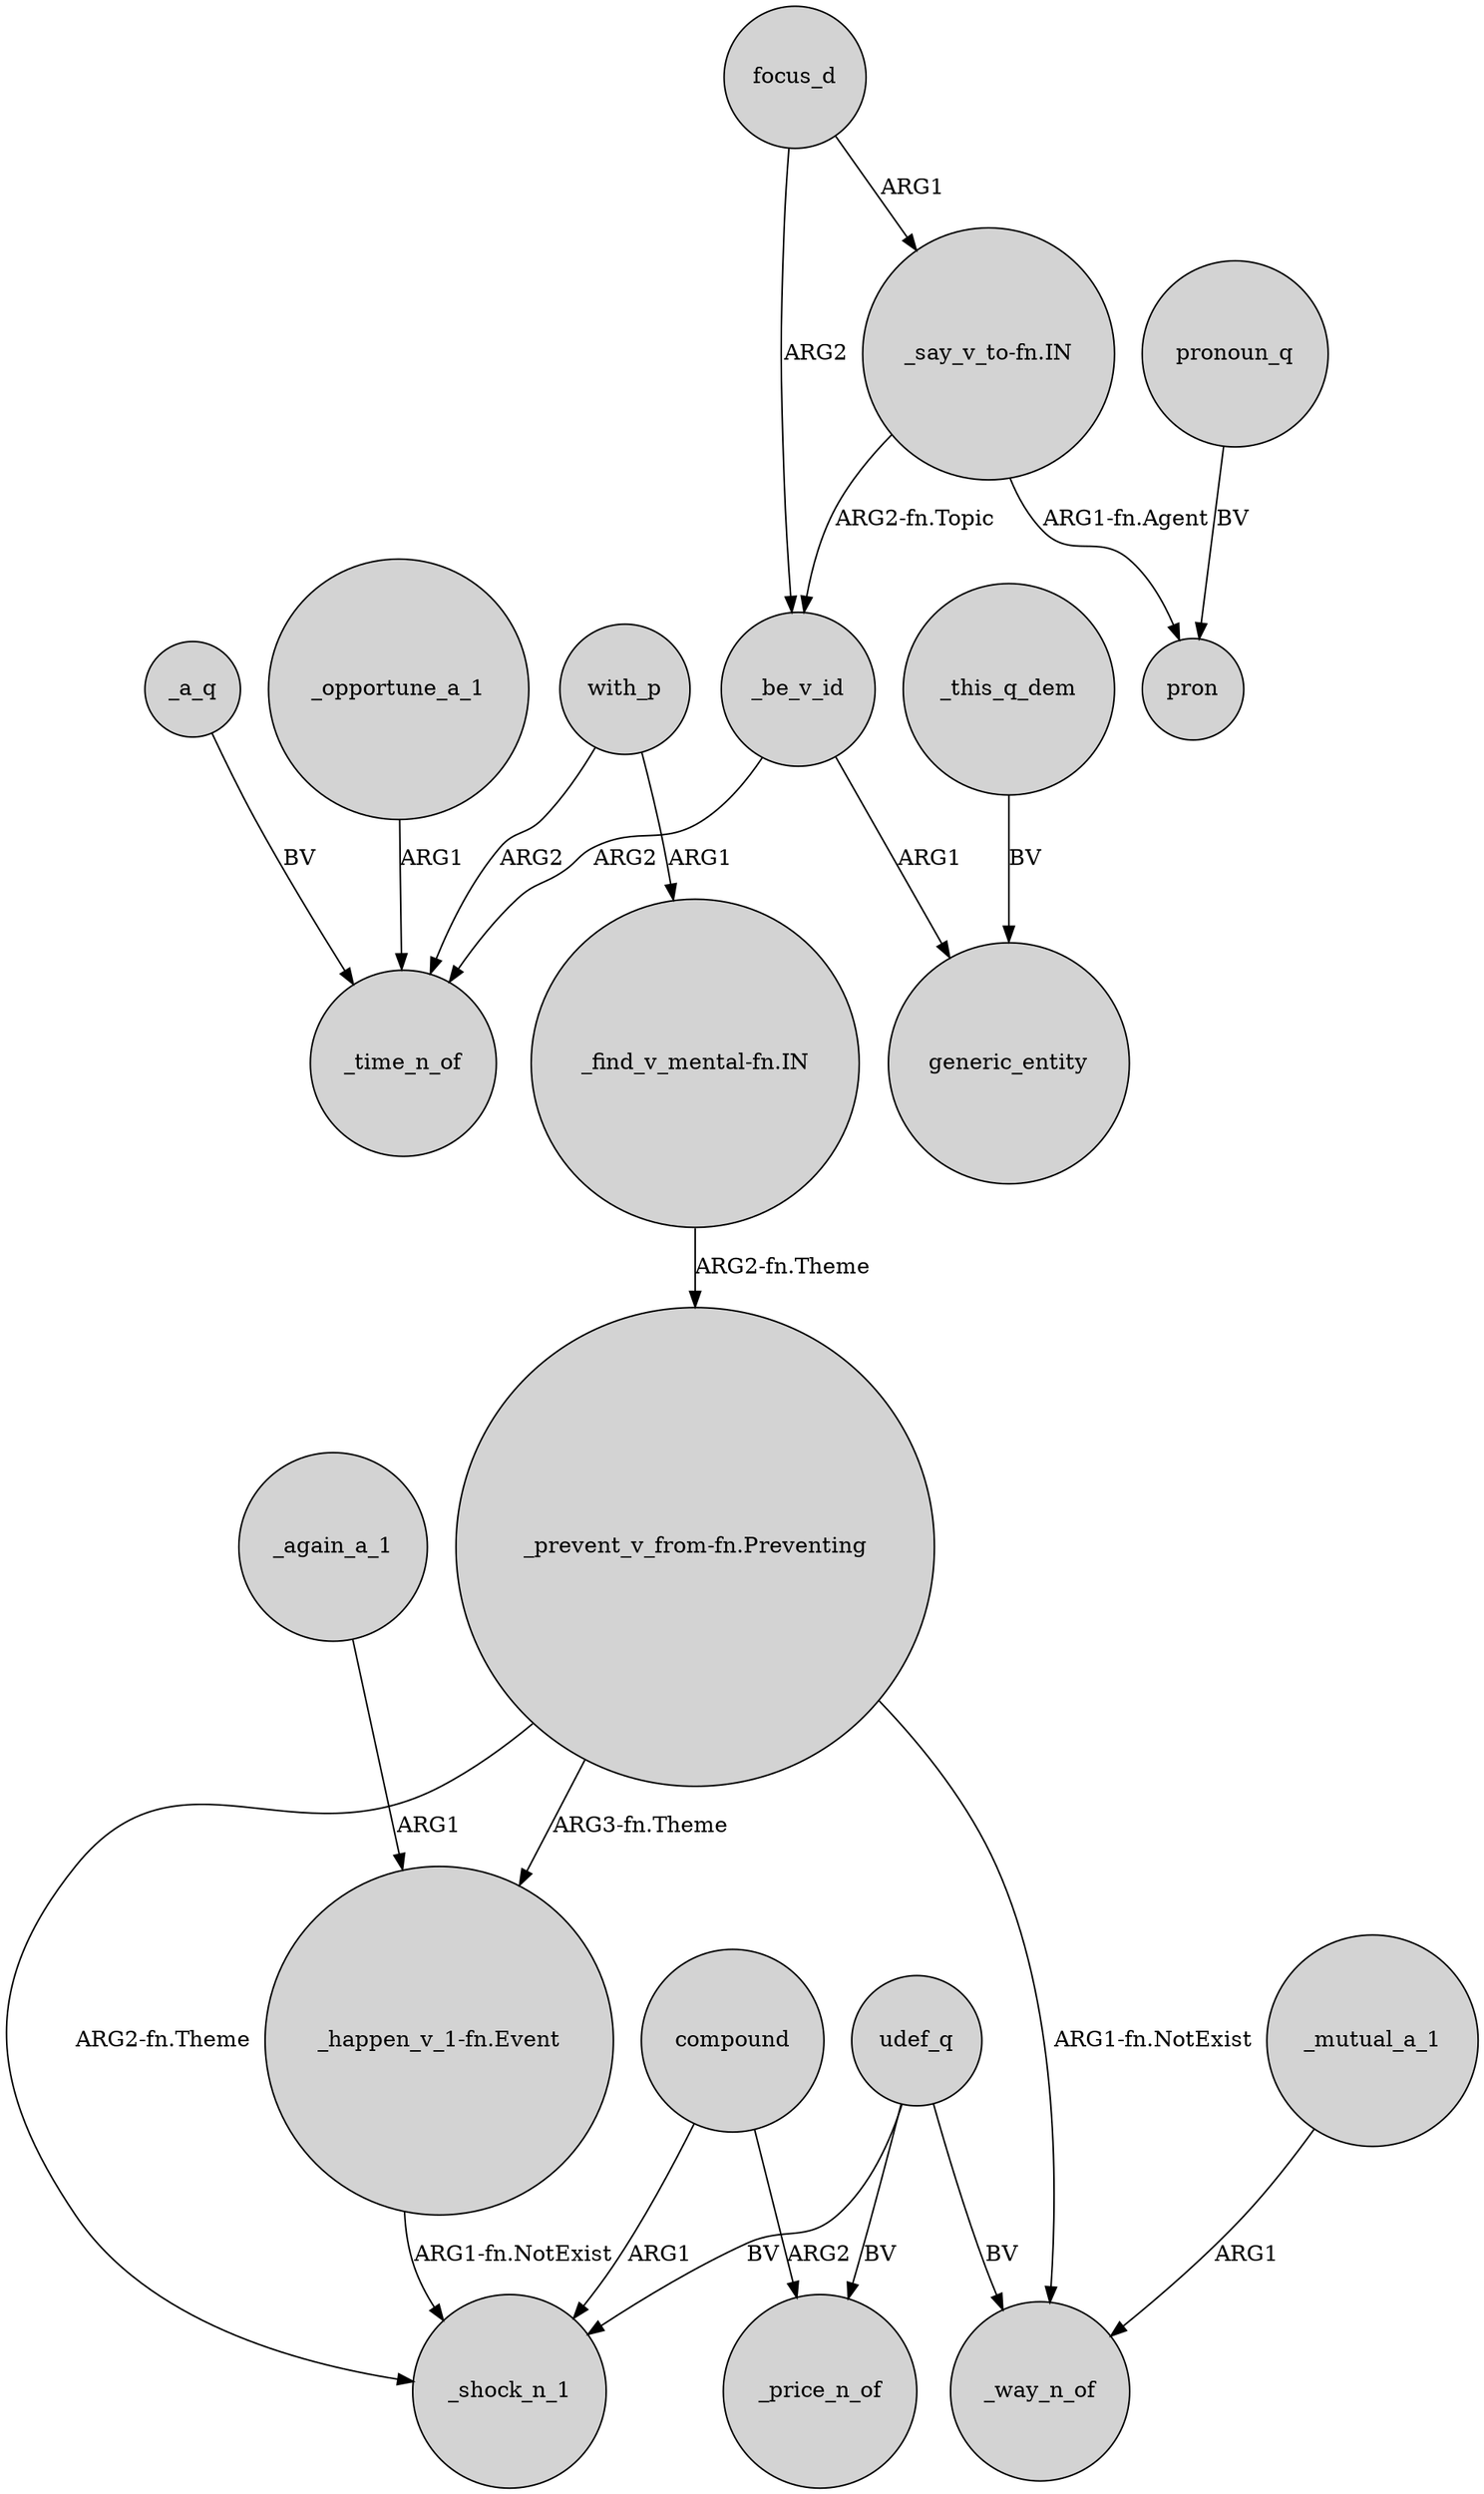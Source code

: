 digraph {
	node [shape=circle style=filled]
	focus_d -> _be_v_id [label=ARG2]
	compound -> _price_n_of [label=ARG2]
	udef_q -> _price_n_of [label=BV]
	"_prevent_v_from-fn.Preventing" -> "_happen_v_1-fn.Event" [label="ARG3-fn.Theme"]
	udef_q -> _way_n_of [label=BV]
	compound -> _shock_n_1 [label=ARG1]
	"_find_v_mental-fn.IN" -> "_prevent_v_from-fn.Preventing" [label="ARG2-fn.Theme"]
	_a_q -> _time_n_of [label=BV]
	_be_v_id -> generic_entity [label=ARG1]
	"_prevent_v_from-fn.Preventing" -> _way_n_of [label="ARG1-fn.NotExist"]
	"_say_v_to-fn.IN" -> _be_v_id [label="ARG2-fn.Topic"]
	with_p -> "_find_v_mental-fn.IN" [label=ARG1]
	_be_v_id -> _time_n_of [label=ARG2]
	pronoun_q -> pron [label=BV]
	_again_a_1 -> "_happen_v_1-fn.Event" [label=ARG1]
	_this_q_dem -> generic_entity [label=BV]
	_opportune_a_1 -> _time_n_of [label=ARG1]
	udef_q -> _shock_n_1 [label=BV]
	with_p -> _time_n_of [label=ARG2]
	"_happen_v_1-fn.Event" -> _shock_n_1 [label="ARG1-fn.NotExist"]
	"_say_v_to-fn.IN" -> pron [label="ARG1-fn.Agent"]
	"_prevent_v_from-fn.Preventing" -> _shock_n_1 [label="ARG2-fn.Theme"]
	_mutual_a_1 -> _way_n_of [label=ARG1]
	focus_d -> "_say_v_to-fn.IN" [label=ARG1]
}
